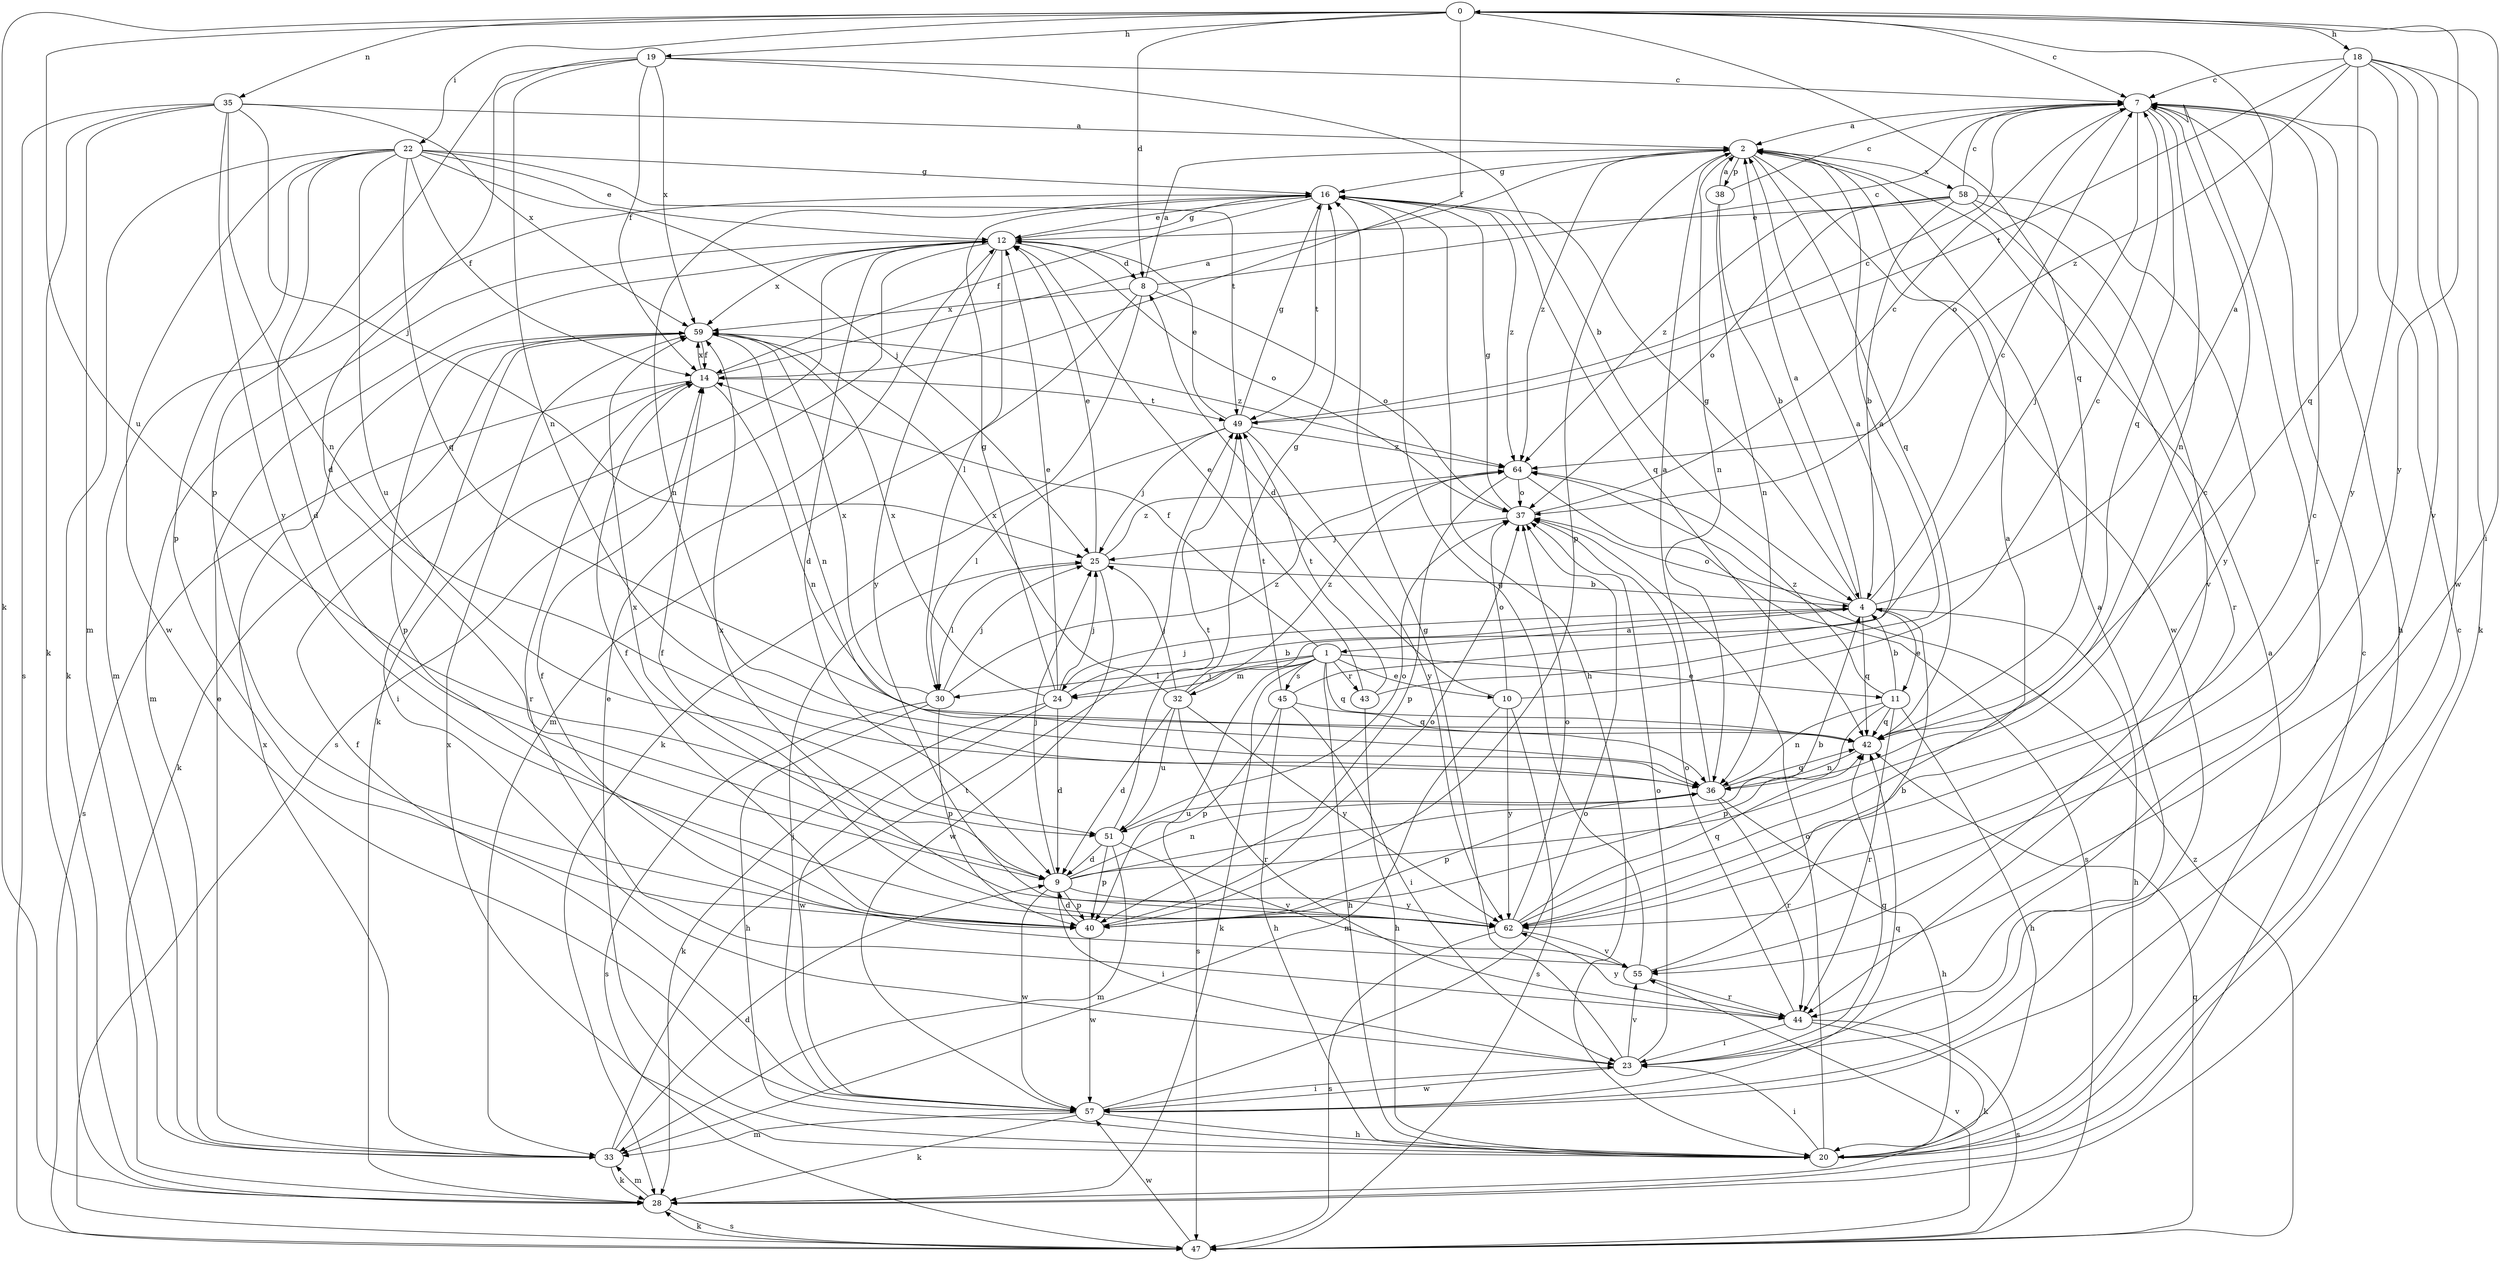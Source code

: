 strict digraph  {
0;
1;
2;
4;
7;
8;
9;
10;
11;
12;
14;
16;
18;
19;
20;
22;
23;
24;
25;
28;
30;
32;
33;
35;
36;
37;
38;
40;
42;
43;
44;
45;
47;
49;
51;
55;
57;
58;
59;
62;
64;
0 -> 7  [label=c];
0 -> 8  [label=d];
0 -> 14  [label=f];
0 -> 18  [label=h];
0 -> 19  [label=h];
0 -> 22  [label=i];
0 -> 23  [label=i];
0 -> 28  [label=k];
0 -> 35  [label=n];
0 -> 42  [label=q];
0 -> 51  [label=u];
0 -> 62  [label=y];
1 -> 10  [label=e];
1 -> 11  [label=e];
1 -> 14  [label=f];
1 -> 20  [label=h];
1 -> 24  [label=j];
1 -> 28  [label=k];
1 -> 30  [label=l];
1 -> 32  [label=m];
1 -> 42  [label=q];
1 -> 43  [label=r];
1 -> 45  [label=s];
1 -> 47  [label=s];
2 -> 16  [label=g];
2 -> 36  [label=n];
2 -> 38  [label=p];
2 -> 40  [label=p];
2 -> 42  [label=q];
2 -> 57  [label=w];
2 -> 58  [label=x];
2 -> 64  [label=z];
4 -> 0  [label=a];
4 -> 1  [label=a];
4 -> 2  [label=a];
4 -> 7  [label=c];
4 -> 11  [label=e];
4 -> 16  [label=g];
4 -> 20  [label=h];
4 -> 24  [label=j];
4 -> 37  [label=o];
4 -> 42  [label=q];
7 -> 2  [label=a];
7 -> 20  [label=h];
7 -> 24  [label=j];
7 -> 36  [label=n];
7 -> 37  [label=o];
7 -> 42  [label=q];
7 -> 44  [label=r];
8 -> 2  [label=a];
8 -> 7  [label=c];
8 -> 28  [label=k];
8 -> 33  [label=m];
8 -> 37  [label=o];
8 -> 59  [label=x];
9 -> 4  [label=b];
9 -> 7  [label=c];
9 -> 23  [label=i];
9 -> 25  [label=j];
9 -> 36  [label=n];
9 -> 40  [label=p];
9 -> 57  [label=w];
9 -> 59  [label=x];
9 -> 62  [label=y];
10 -> 7  [label=c];
10 -> 8  [label=d];
10 -> 33  [label=m];
10 -> 37  [label=o];
10 -> 47  [label=s];
10 -> 62  [label=y];
11 -> 4  [label=b];
11 -> 20  [label=h];
11 -> 36  [label=n];
11 -> 40  [label=p];
11 -> 42  [label=q];
11 -> 44  [label=r];
11 -> 64  [label=z];
12 -> 8  [label=d];
12 -> 9  [label=d];
12 -> 16  [label=g];
12 -> 28  [label=k];
12 -> 30  [label=l];
12 -> 33  [label=m];
12 -> 37  [label=o];
12 -> 47  [label=s];
12 -> 59  [label=x];
12 -> 62  [label=y];
14 -> 2  [label=a];
14 -> 36  [label=n];
14 -> 44  [label=r];
14 -> 47  [label=s];
14 -> 49  [label=t];
14 -> 59  [label=x];
16 -> 12  [label=e];
16 -> 14  [label=f];
16 -> 20  [label=h];
16 -> 33  [label=m];
16 -> 36  [label=n];
16 -> 42  [label=q];
16 -> 49  [label=t];
16 -> 64  [label=z];
18 -> 7  [label=c];
18 -> 28  [label=k];
18 -> 42  [label=q];
18 -> 49  [label=t];
18 -> 55  [label=v];
18 -> 57  [label=w];
18 -> 62  [label=y];
18 -> 64  [label=z];
19 -> 4  [label=b];
19 -> 7  [label=c];
19 -> 9  [label=d];
19 -> 14  [label=f];
19 -> 36  [label=n];
19 -> 40  [label=p];
19 -> 59  [label=x];
20 -> 2  [label=a];
20 -> 7  [label=c];
20 -> 12  [label=e];
20 -> 23  [label=i];
20 -> 37  [label=o];
20 -> 59  [label=x];
22 -> 9  [label=d];
22 -> 12  [label=e];
22 -> 14  [label=f];
22 -> 16  [label=g];
22 -> 25  [label=j];
22 -> 28  [label=k];
22 -> 40  [label=p];
22 -> 42  [label=q];
22 -> 49  [label=t];
22 -> 51  [label=u];
22 -> 57  [label=w];
23 -> 2  [label=a];
23 -> 16  [label=g];
23 -> 37  [label=o];
23 -> 42  [label=q];
23 -> 55  [label=v];
23 -> 57  [label=w];
24 -> 4  [label=b];
24 -> 9  [label=d];
24 -> 12  [label=e];
24 -> 16  [label=g];
24 -> 25  [label=j];
24 -> 28  [label=k];
24 -> 57  [label=w];
24 -> 59  [label=x];
25 -> 4  [label=b];
25 -> 12  [label=e];
25 -> 30  [label=l];
25 -> 57  [label=w];
25 -> 64  [label=z];
28 -> 7  [label=c];
28 -> 33  [label=m];
28 -> 47  [label=s];
30 -> 20  [label=h];
30 -> 25  [label=j];
30 -> 40  [label=p];
30 -> 47  [label=s];
30 -> 59  [label=x];
30 -> 64  [label=z];
32 -> 9  [label=d];
32 -> 16  [label=g];
32 -> 25  [label=j];
32 -> 44  [label=r];
32 -> 51  [label=u];
32 -> 59  [label=x];
32 -> 62  [label=y];
32 -> 64  [label=z];
33 -> 9  [label=d];
33 -> 12  [label=e];
33 -> 28  [label=k];
33 -> 49  [label=t];
33 -> 59  [label=x];
35 -> 2  [label=a];
35 -> 25  [label=j];
35 -> 28  [label=k];
35 -> 33  [label=m];
35 -> 36  [label=n];
35 -> 47  [label=s];
35 -> 59  [label=x];
35 -> 62  [label=y];
36 -> 2  [label=a];
36 -> 20  [label=h];
36 -> 40  [label=p];
36 -> 42  [label=q];
36 -> 44  [label=r];
36 -> 51  [label=u];
37 -> 7  [label=c];
37 -> 16  [label=g];
37 -> 25  [label=j];
38 -> 2  [label=a];
38 -> 4  [label=b];
38 -> 7  [label=c];
38 -> 36  [label=n];
40 -> 9  [label=d];
40 -> 14  [label=f];
40 -> 37  [label=o];
40 -> 57  [label=w];
42 -> 36  [label=n];
43 -> 2  [label=a];
43 -> 12  [label=e];
43 -> 20  [label=h];
43 -> 49  [label=t];
44 -> 23  [label=i];
44 -> 28  [label=k];
44 -> 37  [label=o];
44 -> 47  [label=s];
44 -> 62  [label=y];
45 -> 2  [label=a];
45 -> 20  [label=h];
45 -> 23  [label=i];
45 -> 40  [label=p];
45 -> 42  [label=q];
45 -> 49  [label=t];
47 -> 28  [label=k];
47 -> 42  [label=q];
47 -> 55  [label=v];
47 -> 57  [label=w];
47 -> 64  [label=z];
49 -> 7  [label=c];
49 -> 12  [label=e];
49 -> 16  [label=g];
49 -> 25  [label=j];
49 -> 30  [label=l];
49 -> 62  [label=y];
49 -> 64  [label=z];
51 -> 9  [label=d];
51 -> 33  [label=m];
51 -> 37  [label=o];
51 -> 40  [label=p];
51 -> 49  [label=t];
51 -> 55  [label=v];
55 -> 4  [label=b];
55 -> 14  [label=f];
55 -> 16  [label=g];
55 -> 44  [label=r];
57 -> 14  [label=f];
57 -> 20  [label=h];
57 -> 23  [label=i];
57 -> 25  [label=j];
57 -> 28  [label=k];
57 -> 33  [label=m];
57 -> 37  [label=o];
57 -> 42  [label=q];
58 -> 4  [label=b];
58 -> 7  [label=c];
58 -> 12  [label=e];
58 -> 37  [label=o];
58 -> 44  [label=r];
58 -> 55  [label=v];
58 -> 62  [label=y];
58 -> 64  [label=z];
59 -> 14  [label=f];
59 -> 23  [label=i];
59 -> 28  [label=k];
59 -> 36  [label=n];
59 -> 40  [label=p];
59 -> 64  [label=z];
62 -> 2  [label=a];
62 -> 7  [label=c];
62 -> 14  [label=f];
62 -> 37  [label=o];
62 -> 42  [label=q];
62 -> 47  [label=s];
62 -> 55  [label=v];
62 -> 59  [label=x];
64 -> 37  [label=o];
64 -> 40  [label=p];
64 -> 47  [label=s];
}
